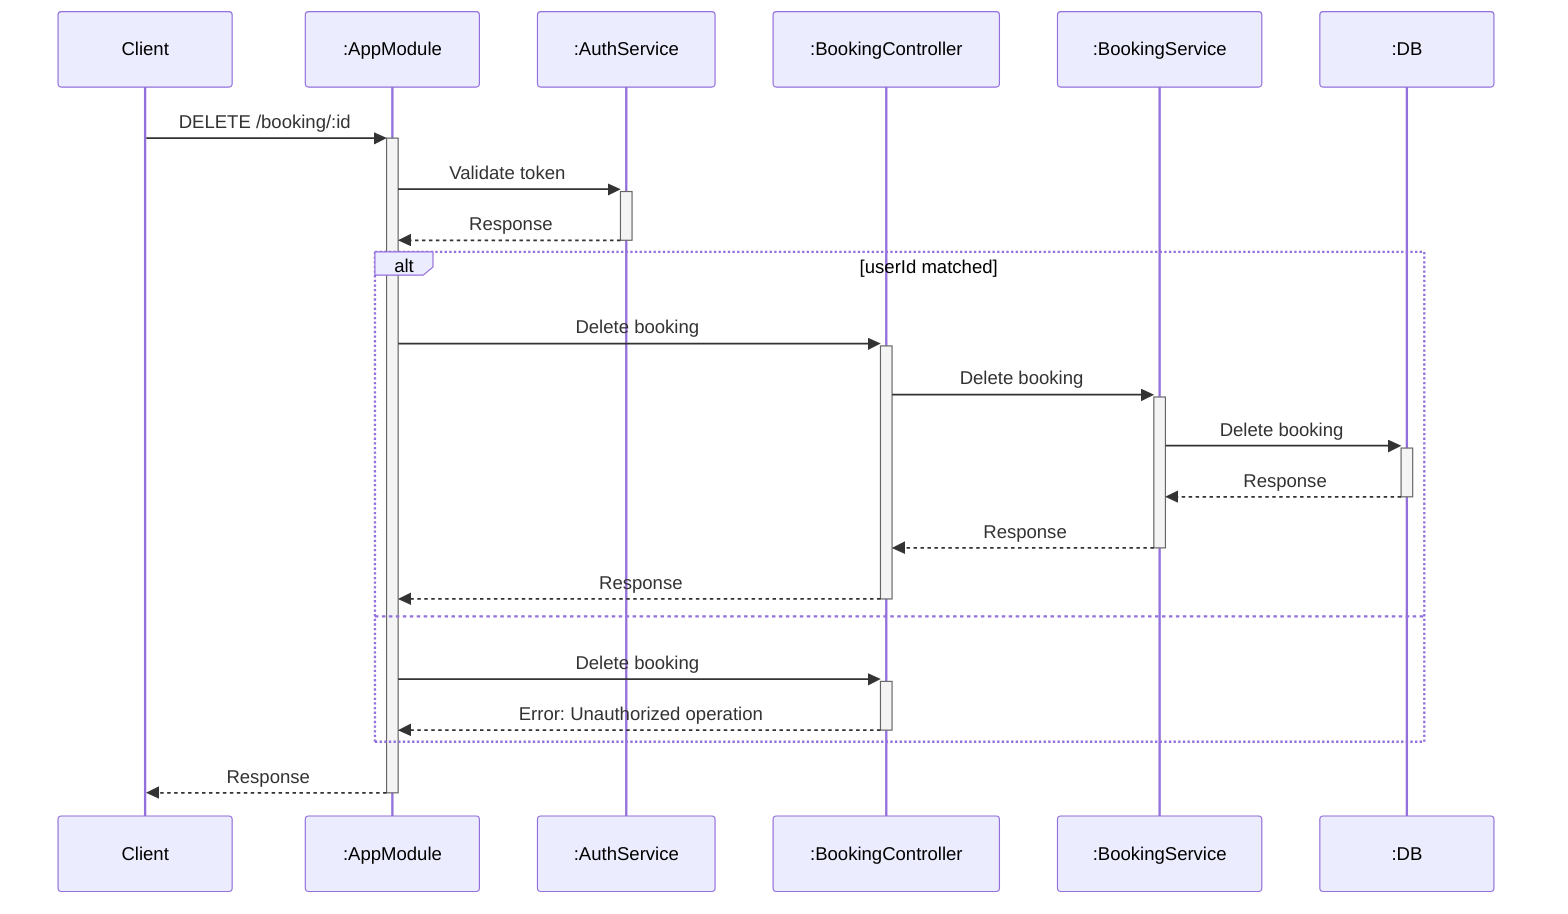 sequenceDiagram
    participant Client
    participant #58;AppModule
    participant #58;AuthService
    participant #58;BookingController
    participant #58;BookingService
    participant #58;DB

    Client ->>+ #58;AppModule : DELETE /booking/:id 

    #58;AppModule ->>+ #58;AuthService : Validate token
    #58;AuthService -->>- #58;AppModule : Response
    
    alt userId matched
        #58;AppModule->>+#58;BookingController: Delete booking
        #58;BookingController->>+#58;BookingService: Delete booking
        #58;BookingService->>+#58;DB: Delete booking
        #58;DB-->>-#58;BookingService: Response
        #58;BookingService-->>-#58;BookingController: Response
        #58;BookingController-->>-#58;AppModule: Response
    else
        #58;AppModule->>+#58;BookingController: Delete booking
        #58;BookingController-->>-#58;AppModule: Error: Unauthorized operation
    end

    
    
    #58;AppModule-->>-Client: Response